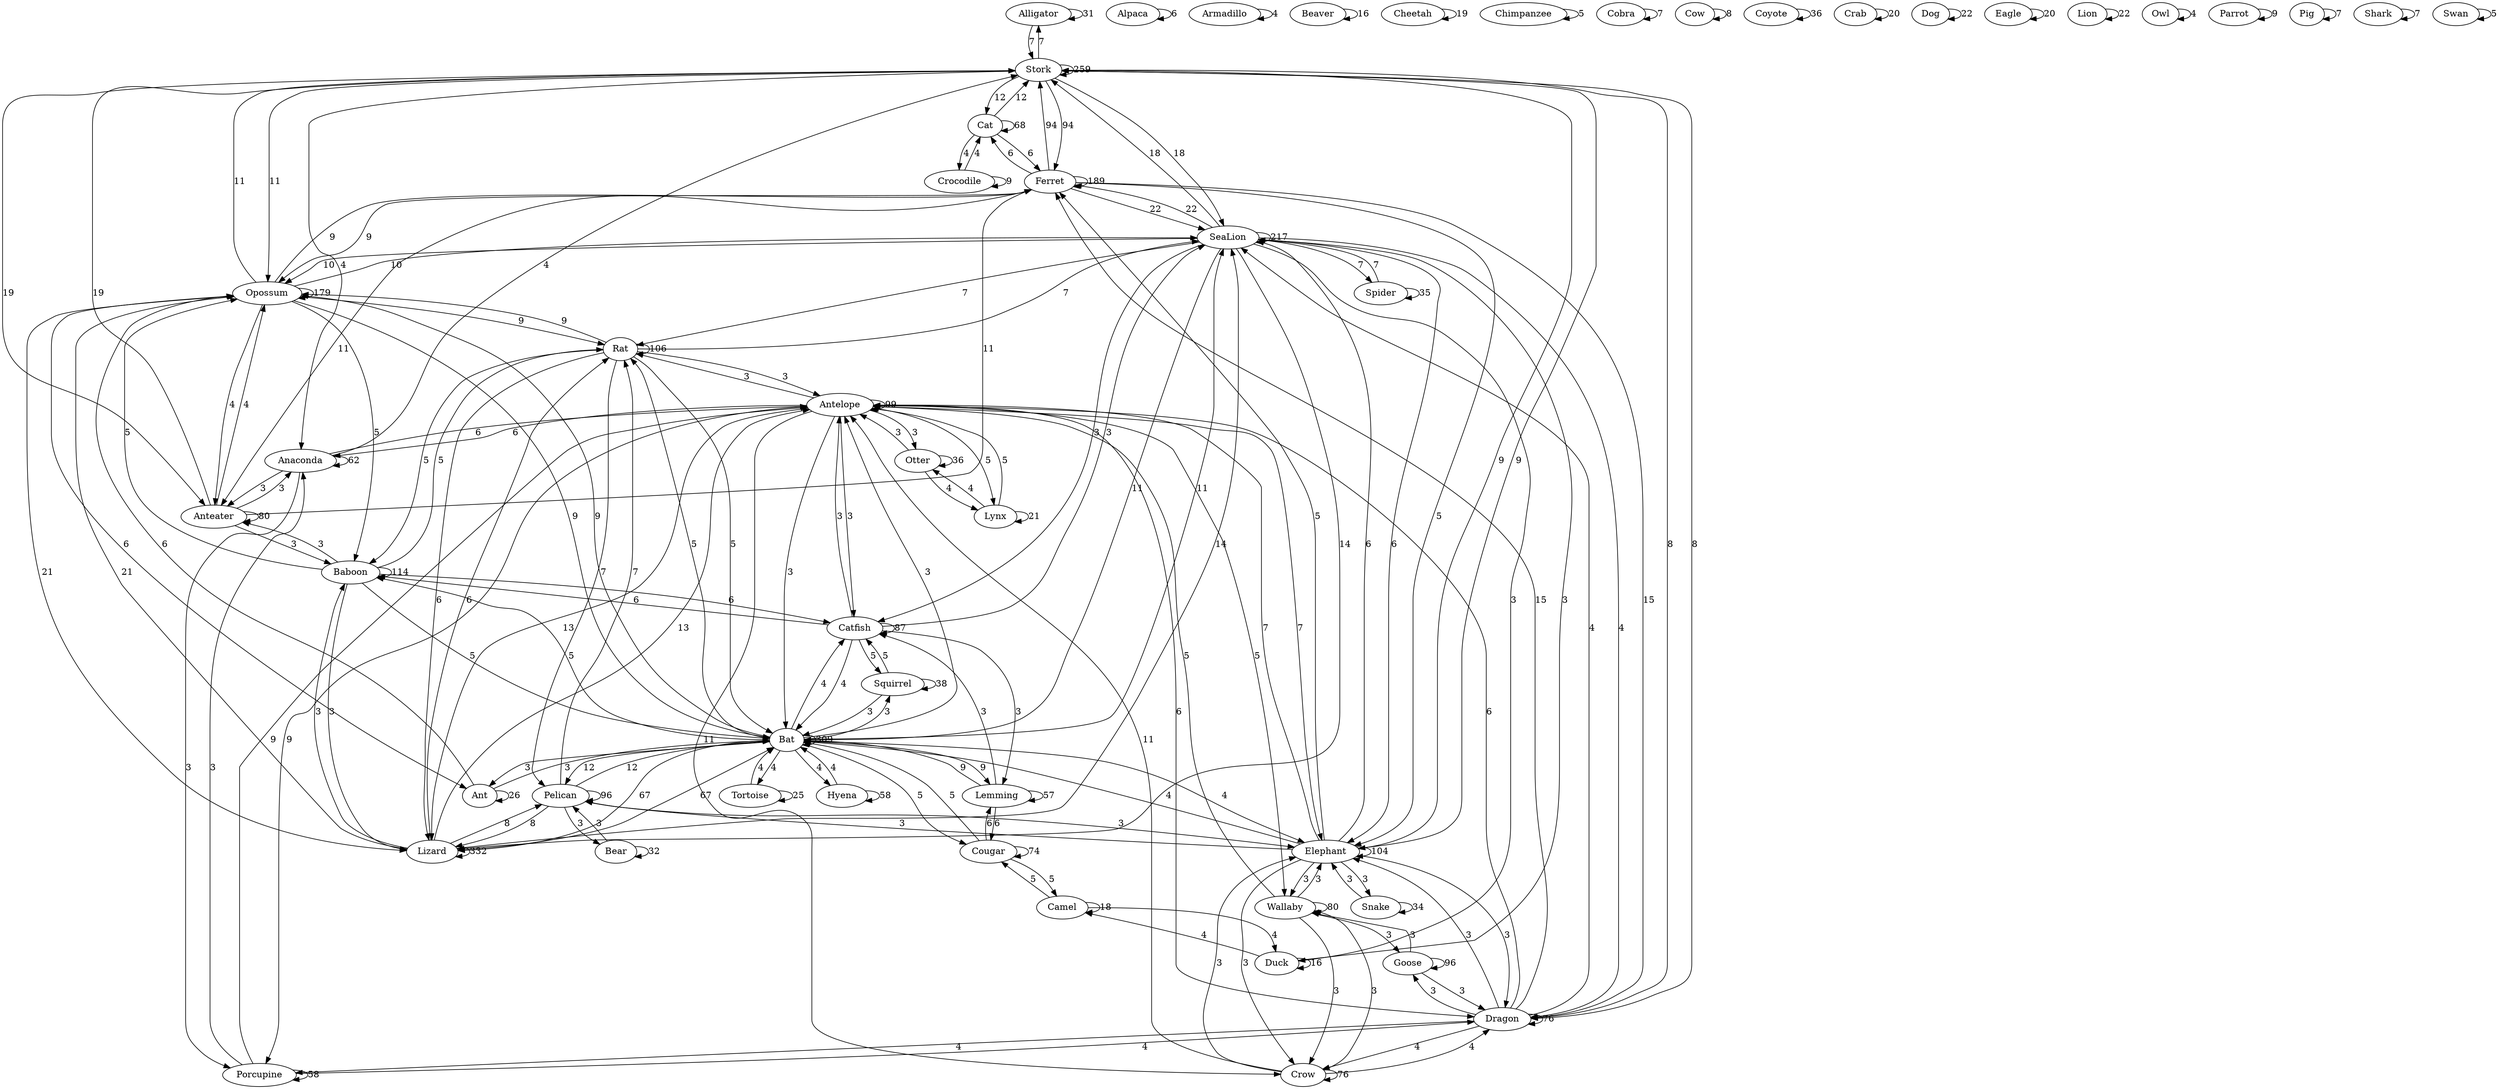 digraph {
dim = 10;
dimen = 10;
rank = same;
model = subset;
clusterrank = local;
overlap = prism;
    Alligator -> Alligator[label="31"];
    Alligator -> Stork[label="7"];
    Alpaca -> Alpaca[label="6"];
    Anaconda -> Antelope[label="6"];
    Anaconda -> Anaconda[label="62"];
    Anaconda -> Porcupine[label="3"];
    Anaconda -> Anteater[label="3"];
    Anaconda -> Stork[label="4"];
    Ant -> Ant[label="26"];
    Ant -> Opossum[label="6"];
    Ant -> Bat[label="3"];
    Anteater -> Anteater[label="80"];
    Anteater -> Ferret[label="11"];
    Anteater -> Stork[label="19"];
    Anteater -> Anaconda[label="3"];
    Anteater -> Opossum[label="4"];
    Anteater -> Baboon[label="3"];
    Antelope -> Antelope[label="99"];
    Antelope -> Crow[label="11"];
    Antelope -> Otter[label="3"];
    Antelope -> Anaconda[label="6"];
    Antelope -> Lizard[label="13"];
    Antelope -> Catfish[label="3"];
    Antelope -> Porcupine[label="9"];
    Antelope -> Elephant[label="7"];
    Antelope -> Dragon[label="6"];
    Antelope -> Lynx[label="5"];
    Antelope -> Bat[label="3"];
    Antelope -> Rat[label="3"];
    Antelope -> Wallaby[label="5"];
    Armadillo -> Armadillo[label="4"];
    Baboon -> Baboon[label="114"];
    Baboon -> Bat[label="5"];
    Baboon -> Opossum[label="5"];
    Baboon -> Catfish[label="6"];
    Baboon -> Rat[label="5"];
    Baboon -> Lizard[label="3"];
    Baboon -> Anteater[label="3"];
    Bat -> Bat[label="309"];
    Bat -> SeaLion[label="11"];
    Bat -> Opossum[label="9"];
    Bat -> Lizard[label="67"];
    Bat -> Cougar[label="5"];
    Bat -> Baboon[label="5"];
    Bat -> Rat[label="5"];
    Bat -> Hyena[label="4"];
    Bat -> Tortoise[label="4"];
    Bat -> Pelican[label="12"];
    Bat -> Catfish[label="4"];
    Bat -> Lemming[label="9"];
    Bat -> Antelope[label="3"];
    Bat -> Squirrel[label="3"];
    Bat -> Elephant[label="4"];
    Bat -> Ant[label="3"];
    Bear -> Bear[label="32"];
    Bear -> Pelican[label="3"];
    Beaver -> Beaver[label="16"];
    Camel -> Camel[label="18"];
    Camel -> Duck[label="4"];
    Camel -> Cougar[label="5"];
    Cat -> Cat[label="68"];
    Cat -> Ferret[label="6"];
    Cat -> Stork[label="12"];
    Cat -> Crocodile[label="4"];
    Catfish -> Catfish[label="87"];
    Catfish -> Antelope[label="3"];
    Catfish -> Bat[label="4"];
    Catfish -> Baboon[label="6"];
    Catfish -> SeaLion[label="3"];
    Catfish -> Lemming[label="3"];
    Catfish -> Squirrel[label="5"];
    Cheetah -> Cheetah[label="19"];
    Chimpanzee -> Chimpanzee[label="5"];
    Cobra -> Cobra[label="7"];
    Cougar -> Cougar[label="74"];
    Cougar -> Bat[label="5"];
    Cougar -> Lemming[label="6"];
    Cougar -> Camel[label="5"];
    Cow -> Cow[label="8"];
    Coyote -> Coyote[label="36"];
    Crab -> Crab[label="20"];
    Crocodile -> Crocodile[label="9"];
    Crocodile -> Cat[label="4"];
    Crow -> Crow[label="76"];
    Crow -> Antelope[label="11"];
    Crow -> Elephant[label="3"];
    Crow -> Dragon[label="4"];
    Crow -> Wallaby[label="3"];
    Dog -> Dog[label="22"];
    Dragon -> Elephant[label="3"];
    Dragon -> Dragon[label="76"];
    Dragon -> Stork[label="8"];
    Dragon -> Ferret[label="15"];
    Dragon -> SeaLion[label="4"];
    Dragon -> Antelope[label="6"];
    Dragon -> Crow[label="4"];
    Dragon -> Goose[label="3"];
    Dragon -> Porcupine[label="4"];
    Duck -> Camel[label="4"];
    Duck -> Duck[label="16"];
    Duck -> SeaLion[label="3"];
    Eagle -> Eagle[label="20"];
    Elephant -> Elephant[label="104"];
    Elephant -> Pelican[label="3"];
    Elephant -> Dragon[label="3"];
    Elephant -> Stork[label="9"];
    Elephant -> Crow[label="3"];
    Elephant -> Antelope[label="7"];
    Elephant -> Wallaby[label="3"];
    Elephant -> Ferret[label="5"];
    Elephant -> Bat[label="4"];
    Elephant -> Snake[label="3"];
    Elephant -> SeaLion[label="6"];
    Ferret -> Ferret[label="189"];
    Ferret -> Stork[label="94"];
    Ferret -> SeaLion[label="22"];
    Ferret -> Anteater[label="11"];
    Ferret -> Dragon[label="15"];
    Ferret -> Opossum[label="9"];
    Ferret -> Cat[label="6"];
    Ferret -> Elephant[label="5"];
    Goose -> Goose[label="96"];
    Goose -> Dragon[label="3"];
    Goose -> Wallaby[label="3"];
    Hyena -> Hyena[label="58"];
    Hyena -> Bat[label="4"];
    Lemming -> Lemming[label="57"];
    Lemming -> Cougar[label="6"];
    Lemming -> Bat[label="9"];
    Lemming -> Catfish[label="3"];
    Lion -> Lion[label="22"];
    Lizard -> Opossum[label="21"];
    Lizard -> Lizard[label="332"];
    Lizard -> SeaLion[label="14"];
    Lizard -> Bat[label="67"];
    Lizard -> Rat[label="6"];
    Lizard -> Pelican[label="8"];
    Lizard -> Antelope[label="13"];
    Lizard -> Baboon[label="3"];
    Lynx -> Lynx[label="21"];
    Lynx -> Antelope[label="5"];
    Lynx -> Otter[label="4"];
    Opossum -> Opossum[label="179"];
    Opossum -> Lizard[label="21"];
    Opossum -> SeaLion[label="10"];
    Opossum -> Bat[label="9"];
    Opossum -> Stork[label="11"];
    Opossum -> Ferret[label="9"];
    Opossum -> Baboon[label="5"];
    Opossum -> Rat[label="9"];
    Opossum -> Ant[label="6"];
    Opossum -> Anteater[label="4"];
    Otter -> Otter[label="36"];
    Otter -> Antelope[label="3"];
    Otter -> Lynx[label="4"];
    Owl -> Owl[label="4"];
    Parrot -> Parrot[label="9"];
    Pelican -> Pelican[label="96"];
    Pelican -> Elephant[label="3"];
    Pelican -> Lizard[label="8"];
    Pelican -> Bear[label="3"];
    Pelican -> Bat[label="12"];
    Pelican -> Rat[label="7"];
    Pig -> Pig[label="7"];
    Porcupine -> Porcupine[label="58"];
    Porcupine -> Antelope[label="9"];
    Porcupine -> Anaconda[label="3"];
    Porcupine -> Dragon[label="4"];
    Rat -> Bat[label="5"];
    Rat -> Rat[label="106"];
    Rat -> Lizard[label="6"];
    Rat -> SeaLion[label="7"];
    Rat -> Opossum[label="9"];
    Rat -> Pelican[label="7"];
    Rat -> Baboon[label="5"];
    Rat -> Antelope[label="3"];
    SeaLion -> SeaLion[label="217"];
    SeaLion -> Opossum[label="10"];
    SeaLion -> Bat[label="11"];
    SeaLion -> Lizard[label="14"];
    SeaLion -> Ferret[label="22"];
    SeaLion -> Stork[label="18"];
    SeaLion -> Spider[label="7"];
    SeaLion -> Rat[label="7"];
    SeaLion -> Dragon[label="4"];
    SeaLion -> Duck[label="3"];
    SeaLion -> Catfish[label="3"];
    SeaLion -> Elephant[label="6"];
    Shark -> Shark[label="7"];
    Snake -> Snake[label="34"];
    Snake -> Elephant[label="3"];
    Spider -> Spider[label="35"];
    Spider -> SeaLion[label="7"];
    Squirrel -> Squirrel[label="38"];
    Squirrel -> Catfish[label="5"];
    Squirrel -> Bat[label="3"];
    Stork -> Ferret[label="94"];
    Stork -> Stork[label="259"];
    Stork -> SeaLion[label="18"];
    Stork -> Anteater[label="19"];
    Stork -> Dragon[label="8"];
    Stork -> Opossum[label="11"];
    Stork -> Alligator[label="7"];
    Stork -> Elephant[label="9"];
    Stork -> Cat[label="12"];
    Stork -> Anaconda[label="4"];
    Swan -> Swan[label="5"];
    Tortoise -> Tortoise[label="25"];
    Tortoise -> Bat[label="4"];
    Wallaby -> Wallaby[label="80"];
    Wallaby -> Elephant[label="3"];
    Wallaby -> Antelope[label="5"];
    Wallaby -> Goose[label="3"];
    Wallaby -> Crow[label="3"];
}
